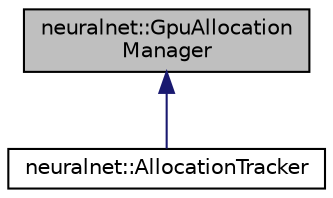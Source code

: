 digraph "neuralnet::GpuAllocationManager"
{
  edge [fontname="Helvetica",fontsize="10",labelfontname="Helvetica",labelfontsize="10"];
  node [fontname="Helvetica",fontsize="10",shape=record];
  Node0 [label="neuralnet::GpuAllocation\lManager",height=0.2,width=0.4,color="black", fillcolor="grey75", style="filled", fontcolor="black"];
  Node0 -> Node1 [dir="back",color="midnightblue",fontsize="10",style="solid"];
  Node1 [label="neuralnet::AllocationTracker",height=0.2,width=0.4,color="black", fillcolor="white", style="filled",URL="$classneuralnet_1_1AllocationTracker.html",tooltip="Gpu memory allocation manager printing unfreed memory on destruction. "];
}
